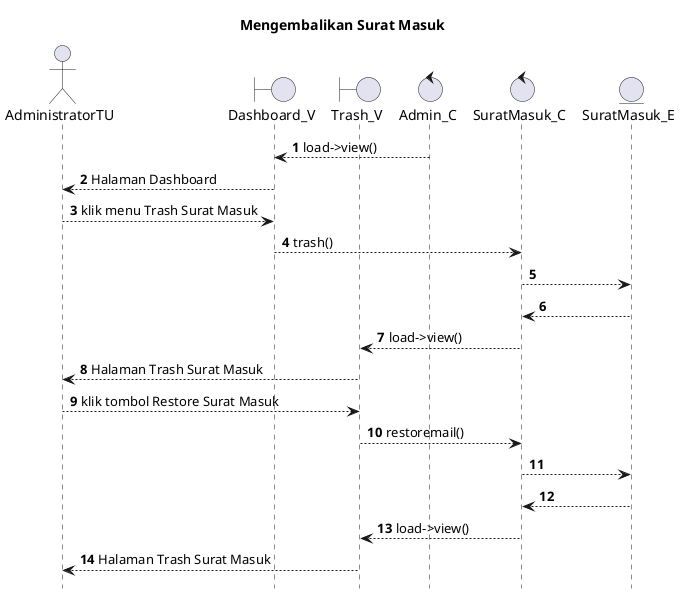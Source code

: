 @startuml

autonumber
hide footbox
title Mengembalikan Surat Masuk

Actor AdministratorTU
boundary Dashboard_V
boundary Trash_V
control Admin_C
control SuratMasuk_C
Entity SuratMasuk_E

Admin_C --> Dashboard_V: load->view()
Dashboard_V --> AdministratorTU: Halaman Dashboard
AdministratorTU --> Dashboard_V: klik menu Trash Surat Masuk
Dashboard_V --> SuratMasuk_C: trash()
SuratMasuk_C --> SuratMasuk_E:
    
    SuratMasuk_E --> SuratMasuk_C:
    SuratMasuk_C --> Trash_V: load->view()
    Trash_V --> AdministratorTU: Halaman Trash Surat Masuk

AdministratorTU --> Trash_V: klik tombol Restore Surat Masuk
Trash_V --> SuratMasuk_C: restoremail()
SuratMasuk_C --> SuratMasuk_E:
   
    SuratMasuk_E --> SuratMasuk_C:
    SuratMasuk_C --> Trash_V: load->view()
    Trash_V --> AdministratorTU: Halaman Trash Surat Masuk

@enduml